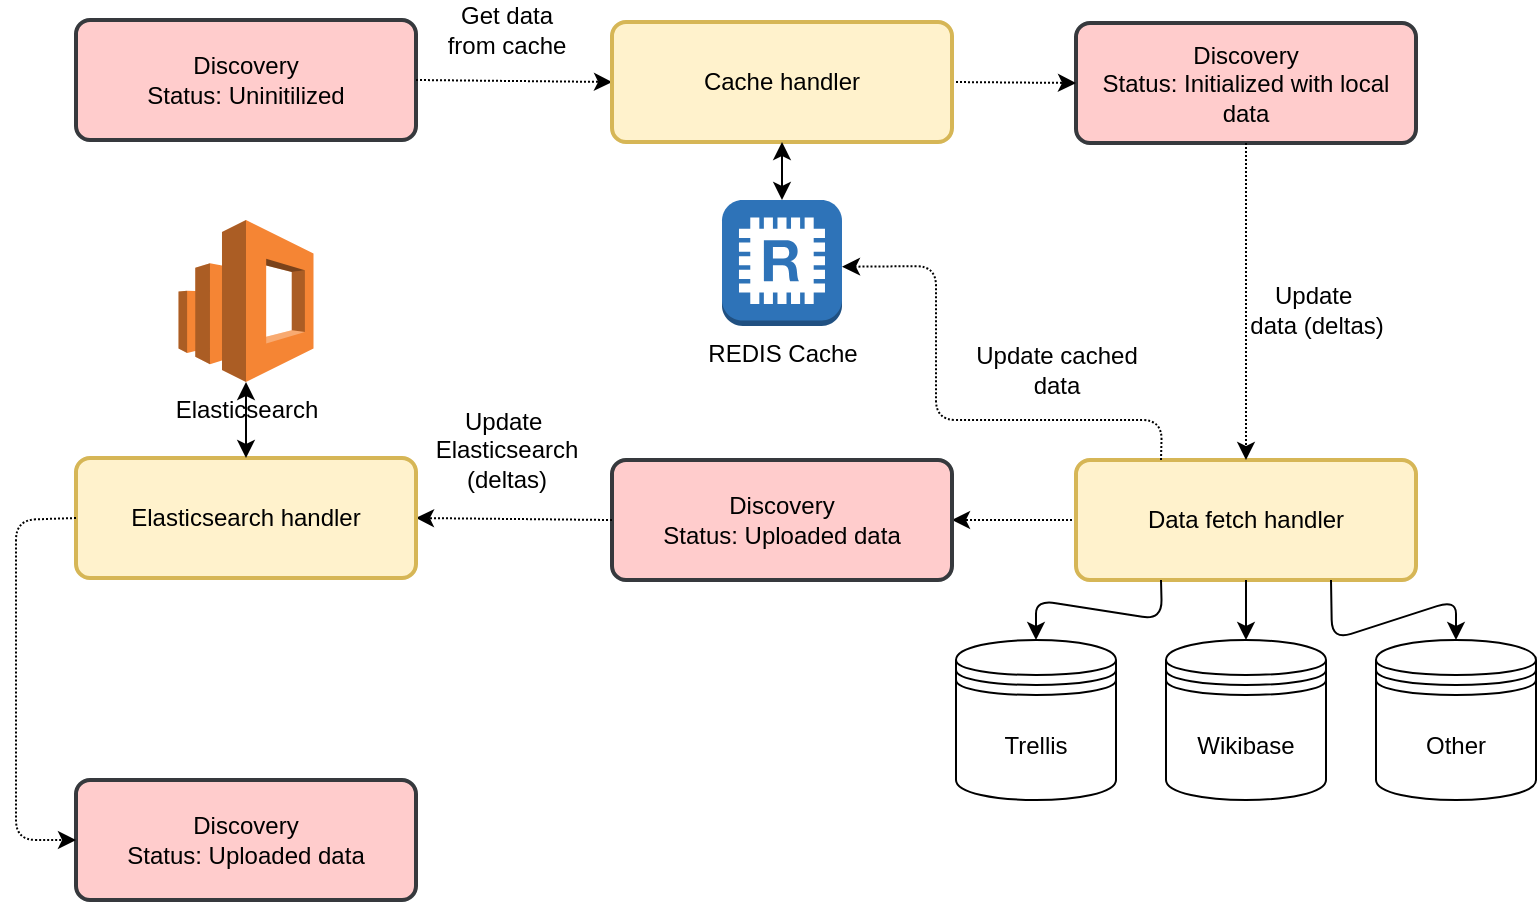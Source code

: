 <mxfile version="12.4.2" type="device" pages="1"><diagram id="0DaxC9m9NG3u-gZFdauz" name="Page-1"><mxGraphModel dx="1024" dy="592" grid="1" gridSize="10" guides="1" tooltips="1" connect="1" arrows="1" fold="1" page="1" pageScale="1" pageWidth="827" pageHeight="1169" math="0" shadow="0"><root><mxCell id="0"/><mxCell id="1" parent="0"/><mxCell id="_m6DPPYrbf2BgyLMDQqV-3" value="Discovery&lt;br&gt;Status: Uninitilized" style="rounded=1;whiteSpace=wrap;html=1;absoluteArcSize=1;arcSize=14;strokeWidth=2;fillColor=#ffcccc;strokeColor=#36393d;" vertex="1" parent="1"><mxGeometry x="60" y="50" width="170" height="60" as="geometry"/></mxCell><mxCell id="_m6DPPYrbf2BgyLMDQqV-6" value="REDIS Cache" style="outlineConnect=0;dashed=0;verticalLabelPosition=bottom;verticalAlign=top;align=center;html=1;shape=mxgraph.aws3.redis;fillColor=#2E73B8;gradientColor=none;" vertex="1" parent="1"><mxGeometry x="383" y="140" width="60" height="63" as="geometry"/></mxCell><mxCell id="_m6DPPYrbf2BgyLMDQqV-7" value="" style="endArrow=classic;html=1;exitX=1;exitY=0.5;exitDx=0;exitDy=0;dashed=1;dashPattern=1 1;entryX=0;entryY=0.5;entryDx=0;entryDy=0;" edge="1" parent="1" source="_m6DPPYrbf2BgyLMDQqV-3" target="_m6DPPYrbf2BgyLMDQqV-25"><mxGeometry width="50" height="50" relative="1" as="geometry"><mxPoint x="60" y="180" as="sourcePoint"/><mxPoint x="110" y="130" as="targetPoint"/></mxGeometry></mxCell><mxCell id="_m6DPPYrbf2BgyLMDQqV-8" value="Get data &lt;br&gt;from cache" style="text;html=1;align=center;verticalAlign=middle;resizable=0;points=[];;autosize=1;" vertex="1" parent="1"><mxGeometry x="240" y="40" width="70" height="30" as="geometry"/></mxCell><mxCell id="_m6DPPYrbf2BgyLMDQqV-9" value="Discovery&lt;br&gt;Status: Initialized with local data" style="rounded=1;whiteSpace=wrap;html=1;absoluteArcSize=1;arcSize=14;strokeWidth=2;fillColor=#ffcccc;strokeColor=#36393d;" vertex="1" parent="1"><mxGeometry x="560" y="51.5" width="170" height="60" as="geometry"/></mxCell><mxCell id="_m6DPPYrbf2BgyLMDQqV-10" value="" style="endArrow=classic;html=1;exitX=0;exitY=0.5;exitDx=0;exitDy=0;dashed=1;dashPattern=1 1;entryX=1;entryY=0.5;entryDx=0;entryDy=0;" edge="1" parent="1" source="_m6DPPYrbf2BgyLMDQqV-17" target="_m6DPPYrbf2BgyLMDQqV-23"><mxGeometry width="50" height="50" relative="1" as="geometry"><mxPoint x="400" y="169.5" as="sourcePoint"/><mxPoint x="460" y="170" as="targetPoint"/></mxGeometry></mxCell><mxCell id="_m6DPPYrbf2BgyLMDQqV-13" value="Trellis" style="shape=datastore;whiteSpace=wrap;html=1;" vertex="1" parent="1"><mxGeometry x="500" y="360" width="80" height="80" as="geometry"/></mxCell><mxCell id="_m6DPPYrbf2BgyLMDQqV-14" value="Wikibase" style="shape=datastore;whiteSpace=wrap;html=1;" vertex="1" parent="1"><mxGeometry x="605" y="360" width="80" height="80" as="geometry"/></mxCell><mxCell id="_m6DPPYrbf2BgyLMDQqV-16" value="Other" style="shape=datastore;whiteSpace=wrap;html=1;" vertex="1" parent="1"><mxGeometry x="710" y="360" width="80" height="80" as="geometry"/></mxCell><mxCell id="_m6DPPYrbf2BgyLMDQqV-17" value="Data fetch handler" style="rounded=1;whiteSpace=wrap;html=1;absoluteArcSize=1;arcSize=14;strokeWidth=2;fillColor=#fff2cc;strokeColor=#d6b656;" vertex="1" parent="1"><mxGeometry x="560" y="270" width="170" height="60" as="geometry"/></mxCell><mxCell id="_m6DPPYrbf2BgyLMDQqV-18" value="" style="endArrow=classic;html=1;exitX=0.25;exitY=1;exitDx=0;exitDy=0;entryX=0.5;entryY=0;entryDx=0;entryDy=0;" edge="1" parent="1" source="_m6DPPYrbf2BgyLMDQqV-17" target="_m6DPPYrbf2BgyLMDQqV-13"><mxGeometry width="50" height="50" relative="1" as="geometry"><mxPoint x="440" y="182.39" as="sourcePoint"/><mxPoint x="570" y="181.5" as="targetPoint"/><Array as="points"><mxPoint x="603" y="350"/><mxPoint x="540" y="340"/></Array></mxGeometry></mxCell><mxCell id="_m6DPPYrbf2BgyLMDQqV-19" value="Update&amp;nbsp;&lt;br&gt;data (deltas)" style="text;html=1;align=center;verticalAlign=middle;resizable=0;points=[];;autosize=1;" vertex="1" parent="1"><mxGeometry x="640" y="180" width="80" height="30" as="geometry"/></mxCell><mxCell id="_m6DPPYrbf2BgyLMDQqV-20" value="" style="endArrow=classic;html=1;exitX=0.75;exitY=1;exitDx=0;exitDy=0;entryX=0.5;entryY=0;entryDx=0;entryDy=0;" edge="1" parent="1" source="_m6DPPYrbf2BgyLMDQqV-17" target="_m6DPPYrbf2BgyLMDQqV-16"><mxGeometry width="50" height="50" relative="1" as="geometry"><mxPoint x="612.5" y="340" as="sourcePoint"/><mxPoint x="550" y="370" as="targetPoint"/><Array as="points"><mxPoint x="688" y="360"/><mxPoint x="750" y="340"/></Array></mxGeometry></mxCell><mxCell id="_m6DPPYrbf2BgyLMDQqV-21" value="" style="endArrow=classic;html=1;exitX=0.5;exitY=1;exitDx=0;exitDy=0;entryX=0.5;entryY=0;entryDx=0;entryDy=0;" edge="1" parent="1" source="_m6DPPYrbf2BgyLMDQqV-17" target="_m6DPPYrbf2BgyLMDQqV-14"><mxGeometry width="50" height="50" relative="1" as="geometry"><mxPoint x="697.5" y="340" as="sourcePoint"/><mxPoint x="760" y="370" as="targetPoint"/><Array as="points"><mxPoint x="645" y="340"/></Array></mxGeometry></mxCell><mxCell id="_m6DPPYrbf2BgyLMDQqV-22" value="" style="endArrow=classic;html=1;exitX=0.5;exitY=1;exitDx=0;exitDy=0;dashed=1;dashPattern=1 1;entryX=0.5;entryY=0;entryDx=0;entryDy=0;" edge="1" parent="1" source="_m6DPPYrbf2BgyLMDQqV-9" target="_m6DPPYrbf2BgyLMDQqV-17"><mxGeometry width="50" height="50" relative="1" as="geometry"><mxPoint x="440" y="92.39" as="sourcePoint"/><mxPoint x="570" y="91.5" as="targetPoint"/></mxGeometry></mxCell><mxCell id="_m6DPPYrbf2BgyLMDQqV-23" value="Discovery&lt;br&gt;Status: Uploaded data" style="rounded=1;whiteSpace=wrap;html=1;absoluteArcSize=1;arcSize=14;strokeWidth=2;fillColor=#ffcccc;strokeColor=#36393d;" vertex="1" parent="1"><mxGeometry x="328" y="270" width="170" height="60" as="geometry"/></mxCell><mxCell id="_m6DPPYrbf2BgyLMDQqV-24" value="" style="endArrow=classic;html=1;exitX=1;exitY=0.5;exitDx=0;exitDy=0;dashed=1;dashPattern=1 1;entryX=0;entryY=0.5;entryDx=0;entryDy=0;" edge="1" parent="1" source="_m6DPPYrbf2BgyLMDQqV-25" target="_m6DPPYrbf2BgyLMDQqV-9"><mxGeometry width="50" height="50" relative="1" as="geometry"><mxPoint x="570" y="220" as="sourcePoint"/><mxPoint x="450" y="220" as="targetPoint"/></mxGeometry></mxCell><mxCell id="_m6DPPYrbf2BgyLMDQqV-25" value="Cache handler" style="rounded=1;whiteSpace=wrap;html=1;absoluteArcSize=1;arcSize=14;strokeWidth=2;fillColor=#fff2cc;strokeColor=#d6b656;" vertex="1" parent="1"><mxGeometry x="328" y="51" width="170" height="60" as="geometry"/></mxCell><mxCell id="_m6DPPYrbf2BgyLMDQqV-26" value="" style="endArrow=classic;html=1;exitX=0.5;exitY=1;exitDx=0;exitDy=0;entryX=0.5;entryY=0;entryDx=0;entryDy=0;entryPerimeter=0;startArrow=classic;startFill=1;" edge="1" parent="1" source="_m6DPPYrbf2BgyLMDQqV-25" target="_m6DPPYrbf2BgyLMDQqV-6"><mxGeometry width="50" height="50" relative="1" as="geometry"><mxPoint x="60" y="510" as="sourcePoint"/><mxPoint x="110" y="460" as="targetPoint"/></mxGeometry></mxCell><mxCell id="_m6DPPYrbf2BgyLMDQqV-27" value="" style="endArrow=classic;html=1;exitX=0.25;exitY=0;exitDx=0;exitDy=0;dashed=1;dashPattern=1 1;entryX=1;entryY=0.53;entryDx=0;entryDy=0;entryPerimeter=0;" edge="1" parent="1" source="_m6DPPYrbf2BgyLMDQqV-17" target="_m6DPPYrbf2BgyLMDQqV-6"><mxGeometry width="50" height="50" relative="1" as="geometry"><mxPoint x="570" y="310" as="sourcePoint"/><mxPoint x="450" y="310" as="targetPoint"/><Array as="points"><mxPoint x="603" y="250"/><mxPoint x="490" y="250"/><mxPoint x="490" y="173"/></Array></mxGeometry></mxCell><mxCell id="_m6DPPYrbf2BgyLMDQqV-28" value="Update cached&lt;br&gt;data" style="text;html=1;align=center;verticalAlign=middle;resizable=0;points=[];;autosize=1;" vertex="1" parent="1"><mxGeometry x="500" y="210" width="100" height="30" as="geometry"/></mxCell><mxCell id="_m6DPPYrbf2BgyLMDQqV-31" value="Elasticsearch" style="outlineConnect=0;dashed=0;verticalLabelPosition=bottom;verticalAlign=top;align=center;html=1;shape=mxgraph.aws3.elasticsearch_service;fillColor=#F58534;gradientColor=none;" vertex="1" parent="1"><mxGeometry x="111.25" y="150" width="67.5" height="81" as="geometry"/></mxCell><mxCell id="_m6DPPYrbf2BgyLMDQqV-32" value="" style="endArrow=classic;html=1;exitX=0;exitY=0.5;exitDx=0;exitDy=0;dashed=1;dashPattern=1 1;entryX=1;entryY=0.5;entryDx=0;entryDy=0;" edge="1" parent="1" source="_m6DPPYrbf2BgyLMDQqV-23" target="_m6DPPYrbf2BgyLMDQqV-33"><mxGeometry width="50" height="50" relative="1" as="geometry"><mxPoint x="570" y="310" as="sourcePoint"/><mxPoint x="190" y="250" as="targetPoint"/></mxGeometry></mxCell><mxCell id="_m6DPPYrbf2BgyLMDQqV-33" value="Elasticsearch handler" style="rounded=1;whiteSpace=wrap;html=1;absoluteArcSize=1;arcSize=14;strokeWidth=2;fillColor=#fff2cc;strokeColor=#d6b656;" vertex="1" parent="1"><mxGeometry x="60" y="269" width="170" height="60" as="geometry"/></mxCell><mxCell id="_m6DPPYrbf2BgyLMDQqV-34" value="" style="endArrow=classic;html=1;entryX=0.5;entryY=1;entryDx=0;entryDy=0;entryPerimeter=0;startArrow=classic;startFill=1;" edge="1" parent="1" source="_m6DPPYrbf2BgyLMDQqV-33" target="_m6DPPYrbf2BgyLMDQqV-31"><mxGeometry width="50" height="50" relative="1" as="geometry"><mxPoint x="423" y="121" as="sourcePoint"/><mxPoint x="423" y="150" as="targetPoint"/></mxGeometry></mxCell><mxCell id="_m6DPPYrbf2BgyLMDQqV-35" value="Discovery&lt;br&gt;Status: Uploaded data" style="rounded=1;whiteSpace=wrap;html=1;absoluteArcSize=1;arcSize=14;strokeWidth=2;fillColor=#ffcccc;strokeColor=#36393d;" vertex="1" parent="1"><mxGeometry x="60" y="430" width="170" height="60" as="geometry"/></mxCell><mxCell id="_m6DPPYrbf2BgyLMDQqV-36" value="" style="endArrow=classic;html=1;exitX=0;exitY=0.5;exitDx=0;exitDy=0;dashed=1;dashPattern=1 1;entryX=0;entryY=0.5;entryDx=0;entryDy=0;" edge="1" parent="1" source="_m6DPPYrbf2BgyLMDQqV-33" target="_m6DPPYrbf2BgyLMDQqV-35"><mxGeometry width="50" height="50" relative="1" as="geometry"><mxPoint x="338" y="310" as="sourcePoint"/><mxPoint x="240" y="309" as="targetPoint"/><Array as="points"><mxPoint x="30" y="300"/><mxPoint x="30" y="460"/></Array></mxGeometry></mxCell><mxCell id="_m6DPPYrbf2BgyLMDQqV-39" value="Update&amp;nbsp;&lt;br&gt;Elasticsearch&lt;br&gt;(deltas)" style="text;html=1;align=center;verticalAlign=middle;resizable=0;points=[];;autosize=1;direction=west;" vertex="1" parent="1"><mxGeometry x="230" y="240" width="90" height="50" as="geometry"/></mxCell></root></mxGraphModel></diagram></mxfile>
